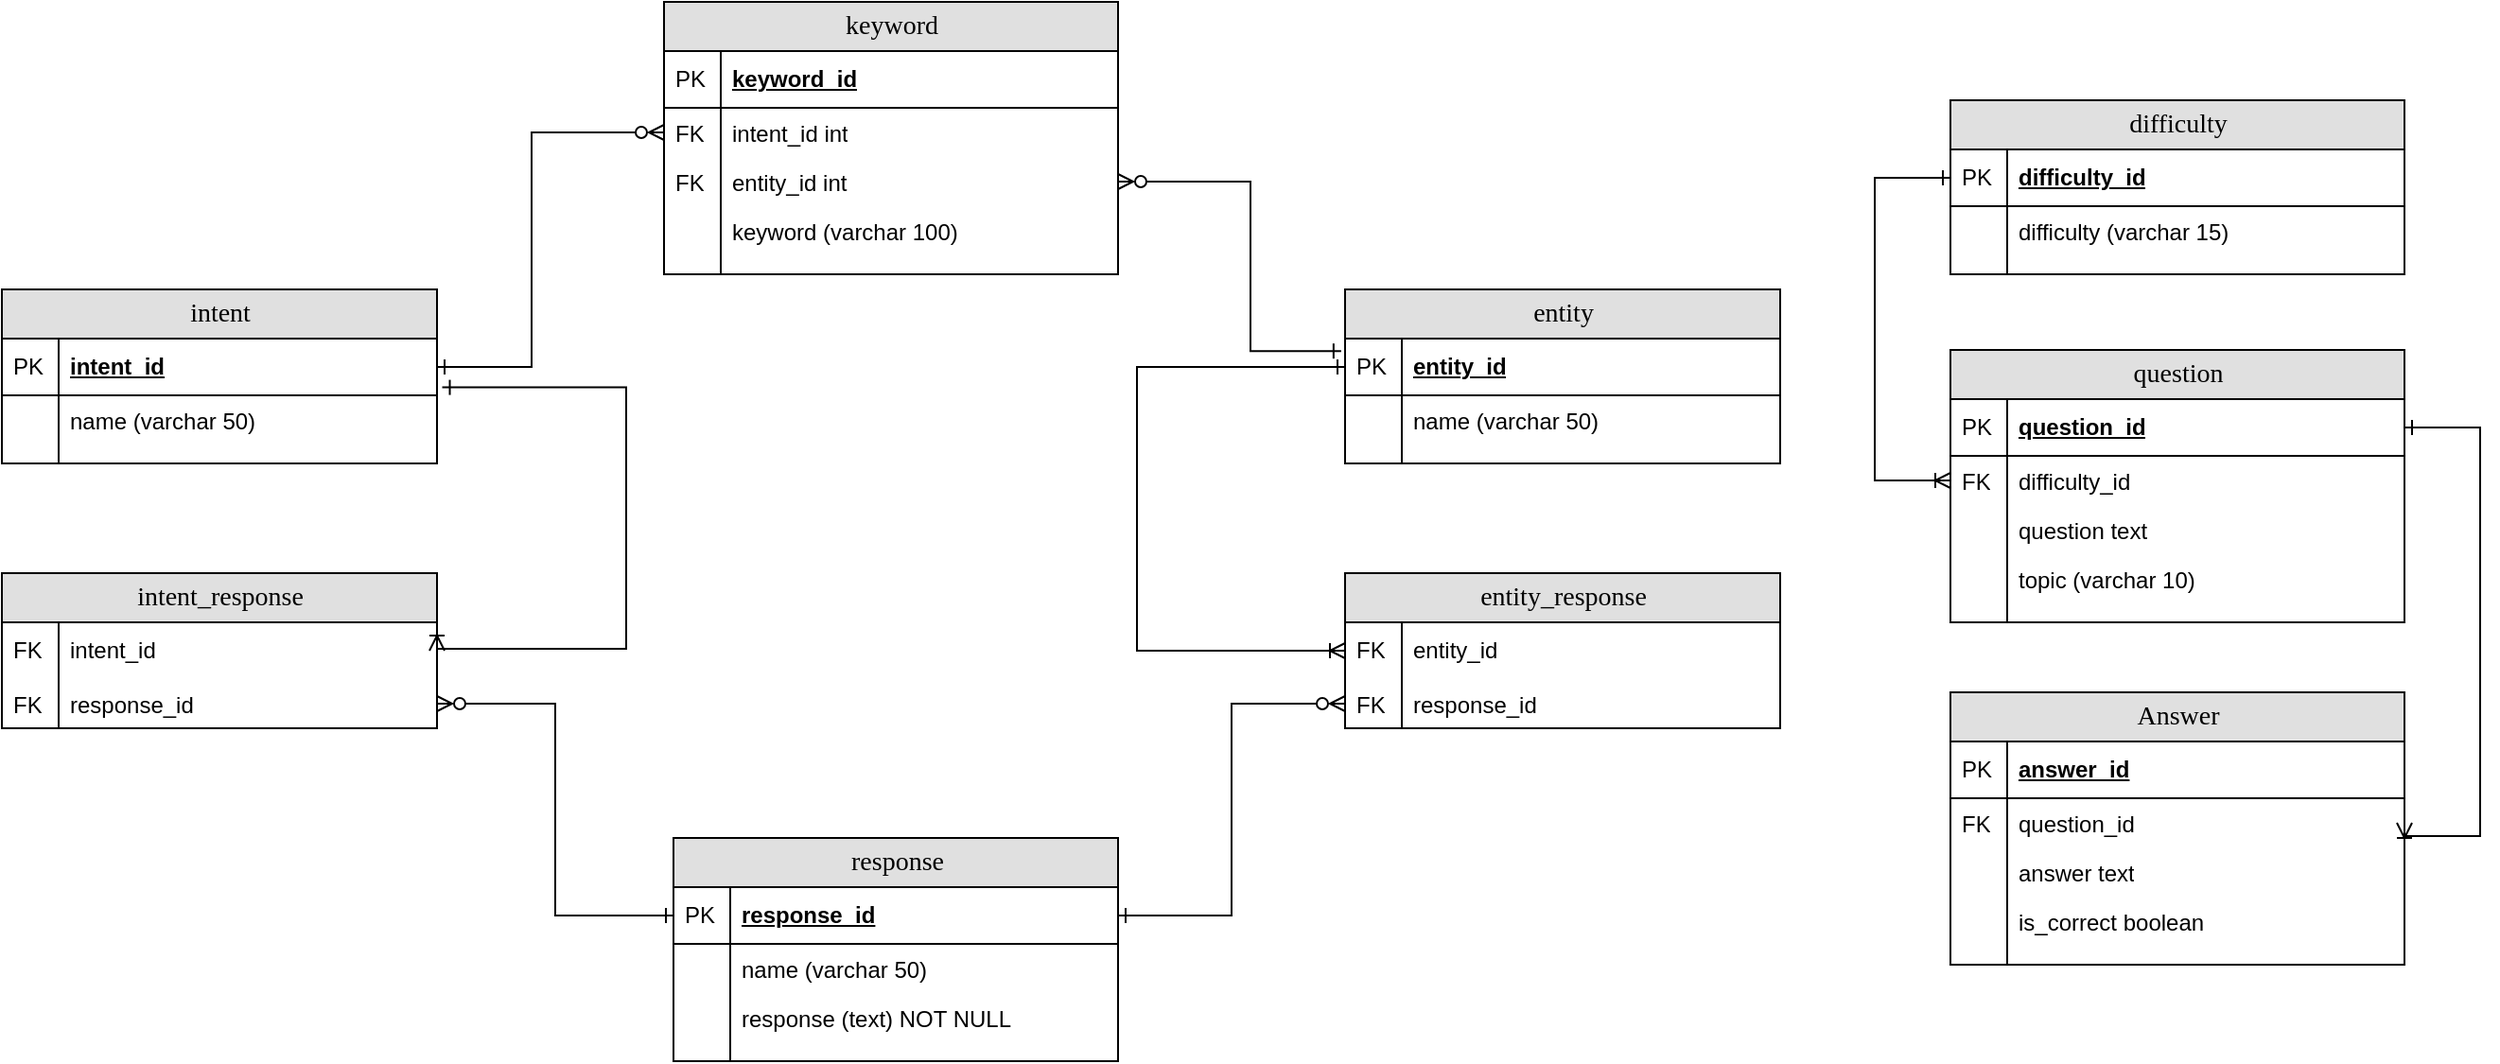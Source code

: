 <mxfile version="24.2.5" type="device">
  <diagram name="Page-1" id="e56a1550-8fbb-45ad-956c-1786394a9013">
    <mxGraphModel dx="1434" dy="786" grid="1" gridSize="10" guides="1" tooltips="1" connect="1" arrows="1" fold="1" page="1" pageScale="1" pageWidth="1100" pageHeight="850" background="none" math="0" shadow="0">
      <root>
        <mxCell id="0" />
        <mxCell id="1" parent="0" />
        <mxCell id="2e49270ec7c68f3f-8" value="response" style="swimlane;html=1;fontStyle=0;childLayout=stackLayout;horizontal=1;startSize=26;fillColor=#e0e0e0;horizontalStack=0;resizeParent=1;resizeLast=0;collapsible=1;marginBottom=0;swimlaneFillColor=#ffffff;align=center;rounded=0;shadow=0;comic=0;labelBackgroundColor=none;strokeWidth=1;fontFamily=Verdana;fontSize=14;swimlaneLine=1;" parent="1" vertex="1">
          <mxGeometry x="405" y="470" width="235" height="118" as="geometry" />
        </mxCell>
        <mxCell id="2e49270ec7c68f3f-9" value="response_id" style="shape=partialRectangle;top=0;left=0;right=0;bottom=1;html=1;align=left;verticalAlign=middle;fillColor=none;spacingLeft=34;spacingRight=4;whiteSpace=wrap;overflow=hidden;rotatable=0;points=[[0,0.5],[1,0.5]];portConstraint=eastwest;dropTarget=0;fontStyle=5;" parent="2e49270ec7c68f3f-8" vertex="1">
          <mxGeometry y="26" width="235" height="30" as="geometry" />
        </mxCell>
        <mxCell id="2e49270ec7c68f3f-10" value="PK" style="shape=partialRectangle;top=0;left=0;bottom=0;html=1;fillColor=none;align=left;verticalAlign=middle;spacingLeft=4;spacingRight=4;whiteSpace=wrap;overflow=hidden;rotatable=0;points=[];portConstraint=eastwest;part=1;" parent="2e49270ec7c68f3f-9" vertex="1" connectable="0">
          <mxGeometry width="30" height="30" as="geometry" />
        </mxCell>
        <mxCell id="2e49270ec7c68f3f-11" value="name (varchar 50)" style="shape=partialRectangle;top=0;left=0;right=0;bottom=0;html=1;align=left;verticalAlign=top;fillColor=none;spacingLeft=34;spacingRight=4;whiteSpace=wrap;overflow=hidden;rotatable=0;points=[[0,0.5],[1,0.5]];portConstraint=eastwest;dropTarget=0;" parent="2e49270ec7c68f3f-8" vertex="1">
          <mxGeometry y="56" width="235" height="26" as="geometry" />
        </mxCell>
        <mxCell id="2e49270ec7c68f3f-12" value="" style="shape=partialRectangle;top=0;left=0;bottom=0;html=1;fillColor=none;align=left;verticalAlign=top;spacingLeft=4;spacingRight=4;whiteSpace=wrap;overflow=hidden;rotatable=0;points=[];portConstraint=eastwest;part=1;" parent="2e49270ec7c68f3f-11" vertex="1" connectable="0">
          <mxGeometry width="30" height="26" as="geometry" />
        </mxCell>
        <mxCell id="2e49270ec7c68f3f-13" value="response (text) NOT NULL" style="shape=partialRectangle;top=0;left=0;right=0;bottom=0;html=1;align=left;verticalAlign=top;fillColor=none;spacingLeft=34;spacingRight=4;whiteSpace=wrap;overflow=hidden;rotatable=0;points=[[0,0.5],[1,0.5]];portConstraint=eastwest;dropTarget=0;" parent="2e49270ec7c68f3f-8" vertex="1">
          <mxGeometry y="82" width="235" height="26" as="geometry" />
        </mxCell>
        <mxCell id="2e49270ec7c68f3f-14" value="" style="shape=partialRectangle;top=0;left=0;bottom=0;html=1;fillColor=none;align=left;verticalAlign=top;spacingLeft=4;spacingRight=4;whiteSpace=wrap;overflow=hidden;rotatable=0;points=[];portConstraint=eastwest;part=1;" parent="2e49270ec7c68f3f-13" vertex="1" connectable="0">
          <mxGeometry width="30" height="26" as="geometry" />
        </mxCell>
        <mxCell id="2e49270ec7c68f3f-17" value="" style="shape=partialRectangle;top=0;left=0;right=0;bottom=0;html=1;align=left;verticalAlign=top;fillColor=none;spacingLeft=34;spacingRight=4;whiteSpace=wrap;overflow=hidden;rotatable=0;points=[[0,0.5],[1,0.5]];portConstraint=eastwest;dropTarget=0;" parent="2e49270ec7c68f3f-8" vertex="1">
          <mxGeometry y="108" width="235" height="10" as="geometry" />
        </mxCell>
        <mxCell id="2e49270ec7c68f3f-18" value="" style="shape=partialRectangle;top=0;left=0;bottom=0;html=1;fillColor=none;align=left;verticalAlign=top;spacingLeft=4;spacingRight=4;whiteSpace=wrap;overflow=hidden;rotatable=0;points=[];portConstraint=eastwest;part=1;" parent="2e49270ec7c68f3f-17" vertex="1" connectable="0">
          <mxGeometry width="30" height="10" as="geometry" />
        </mxCell>
        <mxCell id="vmU3RBU-jyYA_iw3uHa3-1" value="entity" style="swimlane;html=1;fontStyle=0;childLayout=stackLayout;horizontal=1;startSize=26;fillColor=#e0e0e0;horizontalStack=0;resizeParent=1;resizeLast=0;collapsible=1;marginBottom=0;swimlaneFillColor=#ffffff;align=center;rounded=0;shadow=0;comic=0;labelBackgroundColor=none;strokeWidth=1;fontFamily=Verdana;fontSize=14;swimlaneLine=1;" parent="1" vertex="1">
          <mxGeometry x="760" y="180" width="230" height="92" as="geometry" />
        </mxCell>
        <mxCell id="vmU3RBU-jyYA_iw3uHa3-2" value="entity_id" style="shape=partialRectangle;top=0;left=0;right=0;bottom=1;html=1;align=left;verticalAlign=middle;fillColor=none;spacingLeft=34;spacingRight=4;whiteSpace=wrap;overflow=hidden;rotatable=0;points=[[0,0.5],[1,0.5]];portConstraint=eastwest;dropTarget=0;fontStyle=5;" parent="vmU3RBU-jyYA_iw3uHa3-1" vertex="1">
          <mxGeometry y="26" width="230" height="30" as="geometry" />
        </mxCell>
        <mxCell id="vmU3RBU-jyYA_iw3uHa3-3" value="PK" style="shape=partialRectangle;top=0;left=0;bottom=0;html=1;fillColor=none;align=left;verticalAlign=middle;spacingLeft=4;spacingRight=4;whiteSpace=wrap;overflow=hidden;rotatable=0;points=[];portConstraint=eastwest;part=1;" parent="vmU3RBU-jyYA_iw3uHa3-2" vertex="1" connectable="0">
          <mxGeometry width="30" height="30" as="geometry" />
        </mxCell>
        <mxCell id="vmU3RBU-jyYA_iw3uHa3-4" value="name (varchar 50)" style="shape=partialRectangle;top=0;left=0;right=0;bottom=0;html=1;align=left;verticalAlign=top;fillColor=none;spacingLeft=34;spacingRight=4;whiteSpace=wrap;overflow=hidden;rotatable=0;points=[[0,0.5],[1,0.5]];portConstraint=eastwest;dropTarget=0;" parent="vmU3RBU-jyYA_iw3uHa3-1" vertex="1">
          <mxGeometry y="56" width="230" height="26" as="geometry" />
        </mxCell>
        <mxCell id="vmU3RBU-jyYA_iw3uHa3-5" value="" style="shape=partialRectangle;top=0;left=0;bottom=0;html=1;fillColor=none;align=left;verticalAlign=top;spacingLeft=4;spacingRight=4;whiteSpace=wrap;overflow=hidden;rotatable=0;points=[];portConstraint=eastwest;part=1;" parent="vmU3RBU-jyYA_iw3uHa3-4" vertex="1" connectable="0">
          <mxGeometry width="30" height="26" as="geometry" />
        </mxCell>
        <mxCell id="vmU3RBU-jyYA_iw3uHa3-8" value="" style="shape=partialRectangle;top=0;left=0;right=0;bottom=0;html=1;align=left;verticalAlign=top;fillColor=none;spacingLeft=34;spacingRight=4;whiteSpace=wrap;overflow=hidden;rotatable=0;points=[[0,0.5],[1,0.5]];portConstraint=eastwest;dropTarget=0;" parent="vmU3RBU-jyYA_iw3uHa3-1" vertex="1">
          <mxGeometry y="82" width="230" height="10" as="geometry" />
        </mxCell>
        <mxCell id="vmU3RBU-jyYA_iw3uHa3-9" value="" style="shape=partialRectangle;top=0;left=0;bottom=0;html=1;fillColor=none;align=left;verticalAlign=top;spacingLeft=4;spacingRight=4;whiteSpace=wrap;overflow=hidden;rotatable=0;points=[];portConstraint=eastwest;part=1;" parent="vmU3RBU-jyYA_iw3uHa3-8" vertex="1" connectable="0">
          <mxGeometry width="30" height="10" as="geometry" />
        </mxCell>
        <mxCell id="vmU3RBU-jyYA_iw3uHa3-10" value="intent" style="swimlane;html=1;fontStyle=0;childLayout=stackLayout;horizontal=1;startSize=26;fillColor=#e0e0e0;horizontalStack=0;resizeParent=1;resizeLast=0;collapsible=1;marginBottom=0;swimlaneFillColor=#ffffff;align=center;rounded=0;shadow=0;comic=0;labelBackgroundColor=none;strokeWidth=1;fontFamily=Verdana;fontSize=14;swimlaneLine=1;" parent="1" vertex="1">
          <mxGeometry x="50" y="180" width="230" height="92" as="geometry" />
        </mxCell>
        <mxCell id="vmU3RBU-jyYA_iw3uHa3-11" value="intent_id" style="shape=partialRectangle;top=0;left=0;right=0;bottom=1;html=1;align=left;verticalAlign=middle;fillColor=none;spacingLeft=34;spacingRight=4;whiteSpace=wrap;overflow=hidden;rotatable=0;points=[[0,0.5],[1,0.5]];portConstraint=eastwest;dropTarget=0;fontStyle=5;" parent="vmU3RBU-jyYA_iw3uHa3-10" vertex="1">
          <mxGeometry y="26" width="230" height="30" as="geometry" />
        </mxCell>
        <mxCell id="vmU3RBU-jyYA_iw3uHa3-12" value="PK" style="shape=partialRectangle;top=0;left=0;bottom=0;html=1;fillColor=none;align=left;verticalAlign=middle;spacingLeft=4;spacingRight=4;whiteSpace=wrap;overflow=hidden;rotatable=0;points=[];portConstraint=eastwest;part=1;" parent="vmU3RBU-jyYA_iw3uHa3-11" vertex="1" connectable="0">
          <mxGeometry width="30" height="30" as="geometry" />
        </mxCell>
        <mxCell id="vmU3RBU-jyYA_iw3uHa3-13" value="name (varchar 50)" style="shape=partialRectangle;top=0;left=0;right=0;bottom=0;html=1;align=left;verticalAlign=top;fillColor=none;spacingLeft=34;spacingRight=4;whiteSpace=wrap;overflow=hidden;rotatable=0;points=[[0,0.5],[1,0.5]];portConstraint=eastwest;dropTarget=0;" parent="vmU3RBU-jyYA_iw3uHa3-10" vertex="1">
          <mxGeometry y="56" width="230" height="26" as="geometry" />
        </mxCell>
        <mxCell id="vmU3RBU-jyYA_iw3uHa3-14" value="" style="shape=partialRectangle;top=0;left=0;bottom=0;html=1;fillColor=none;align=left;verticalAlign=top;spacingLeft=4;spacingRight=4;whiteSpace=wrap;overflow=hidden;rotatable=0;points=[];portConstraint=eastwest;part=1;" parent="vmU3RBU-jyYA_iw3uHa3-13" vertex="1" connectable="0">
          <mxGeometry width="30" height="26" as="geometry" />
        </mxCell>
        <mxCell id="vmU3RBU-jyYA_iw3uHa3-17" value="" style="shape=partialRectangle;top=0;left=0;right=0;bottom=0;html=1;align=left;verticalAlign=top;fillColor=none;spacingLeft=34;spacingRight=4;whiteSpace=wrap;overflow=hidden;rotatable=0;points=[[0,0.5],[1,0.5]];portConstraint=eastwest;dropTarget=0;" parent="vmU3RBU-jyYA_iw3uHa3-10" vertex="1">
          <mxGeometry y="82" width="230" height="10" as="geometry" />
        </mxCell>
        <mxCell id="vmU3RBU-jyYA_iw3uHa3-18" value="" style="shape=partialRectangle;top=0;left=0;bottom=0;html=1;fillColor=none;align=left;verticalAlign=top;spacingLeft=4;spacingRight=4;whiteSpace=wrap;overflow=hidden;rotatable=0;points=[];portConstraint=eastwest;part=1;" parent="vmU3RBU-jyYA_iw3uHa3-17" vertex="1" connectable="0">
          <mxGeometry width="30" height="10" as="geometry" />
        </mxCell>
        <mxCell id="vmU3RBU-jyYA_iw3uHa3-19" value="keyword" style="swimlane;html=1;fontStyle=0;childLayout=stackLayout;horizontal=1;startSize=26;fillColor=#e0e0e0;horizontalStack=0;resizeParent=1;resizeLast=0;collapsible=1;marginBottom=0;swimlaneFillColor=#ffffff;align=center;rounded=0;shadow=0;comic=0;labelBackgroundColor=none;strokeWidth=1;fontFamily=Verdana;fontSize=14;swimlaneLine=1;" parent="1" vertex="1">
          <mxGeometry x="400" y="28" width="240" height="144" as="geometry" />
        </mxCell>
        <mxCell id="vmU3RBU-jyYA_iw3uHa3-20" value="keyword_id" style="shape=partialRectangle;top=0;left=0;right=0;bottom=1;html=1;align=left;verticalAlign=middle;fillColor=none;spacingLeft=34;spacingRight=4;whiteSpace=wrap;overflow=hidden;rotatable=0;points=[[0,0.5],[1,0.5]];portConstraint=eastwest;dropTarget=0;fontStyle=5;" parent="vmU3RBU-jyYA_iw3uHa3-19" vertex="1">
          <mxGeometry y="26" width="240" height="30" as="geometry" />
        </mxCell>
        <mxCell id="vmU3RBU-jyYA_iw3uHa3-21" value="PK" style="shape=partialRectangle;top=0;left=0;bottom=0;html=1;fillColor=none;align=left;verticalAlign=middle;spacingLeft=4;spacingRight=4;whiteSpace=wrap;overflow=hidden;rotatable=0;points=[];portConstraint=eastwest;part=1;" parent="vmU3RBU-jyYA_iw3uHa3-20" vertex="1" connectable="0">
          <mxGeometry width="30" height="30" as="geometry" />
        </mxCell>
        <mxCell id="vmU3RBU-jyYA_iw3uHa3-28" value="intent_id int" style="shape=partialRectangle;top=0;left=0;right=0;bottom=0;html=1;align=left;verticalAlign=top;fillColor=none;spacingLeft=34;spacingRight=4;whiteSpace=wrap;overflow=hidden;rotatable=0;points=[[0,0.5],[1,0.5]];portConstraint=eastwest;dropTarget=0;" parent="vmU3RBU-jyYA_iw3uHa3-19" vertex="1">
          <mxGeometry y="56" width="240" height="26" as="geometry" />
        </mxCell>
        <mxCell id="vmU3RBU-jyYA_iw3uHa3-29" value="FK" style="shape=partialRectangle;top=0;left=0;bottom=0;html=1;fillColor=none;align=left;verticalAlign=top;spacingLeft=4;spacingRight=4;whiteSpace=wrap;overflow=hidden;rotatable=0;points=[];portConstraint=eastwest;part=1;" parent="vmU3RBU-jyYA_iw3uHa3-28" vertex="1" connectable="0">
          <mxGeometry width="30" height="26" as="geometry" />
        </mxCell>
        <mxCell id="vmU3RBU-jyYA_iw3uHa3-24" value="entity_id int" style="shape=partialRectangle;top=0;left=0;right=0;bottom=0;html=1;align=left;verticalAlign=top;fillColor=none;spacingLeft=34;spacingRight=4;whiteSpace=wrap;overflow=hidden;rotatable=0;points=[[0,0.5],[1,0.5]];portConstraint=eastwest;dropTarget=0;" parent="vmU3RBU-jyYA_iw3uHa3-19" vertex="1">
          <mxGeometry y="82" width="240" height="26" as="geometry" />
        </mxCell>
        <mxCell id="vmU3RBU-jyYA_iw3uHa3-25" value="FK" style="shape=partialRectangle;top=0;left=0;bottom=0;html=1;fillColor=none;align=left;verticalAlign=top;spacingLeft=4;spacingRight=4;whiteSpace=wrap;overflow=hidden;rotatable=0;points=[];portConstraint=eastwest;part=1;" parent="vmU3RBU-jyYA_iw3uHa3-24" vertex="1" connectable="0">
          <mxGeometry width="30" height="26" as="geometry" />
        </mxCell>
        <mxCell id="vmU3RBU-jyYA_iw3uHa3-22" value="keyword (varchar 100)" style="shape=partialRectangle;top=0;left=0;right=0;bottom=0;html=1;align=left;verticalAlign=top;fillColor=none;spacingLeft=34;spacingRight=4;whiteSpace=wrap;overflow=hidden;rotatable=0;points=[[0,0.5],[1,0.5]];portConstraint=eastwest;dropTarget=0;" parent="vmU3RBU-jyYA_iw3uHa3-19" vertex="1">
          <mxGeometry y="108" width="240" height="26" as="geometry" />
        </mxCell>
        <mxCell id="vmU3RBU-jyYA_iw3uHa3-23" value="" style="shape=partialRectangle;top=0;left=0;bottom=0;html=1;fillColor=none;align=left;verticalAlign=top;spacingLeft=4;spacingRight=4;whiteSpace=wrap;overflow=hidden;rotatable=0;points=[];portConstraint=eastwest;part=1;" parent="vmU3RBU-jyYA_iw3uHa3-22" vertex="1" connectable="0">
          <mxGeometry width="30" height="26" as="geometry" />
        </mxCell>
        <mxCell id="vmU3RBU-jyYA_iw3uHa3-26" value="" style="shape=partialRectangle;top=0;left=0;right=0;bottom=0;html=1;align=left;verticalAlign=top;fillColor=none;spacingLeft=34;spacingRight=4;whiteSpace=wrap;overflow=hidden;rotatable=0;points=[[0,0.5],[1,0.5]];portConstraint=eastwest;dropTarget=0;" parent="vmU3RBU-jyYA_iw3uHa3-19" vertex="1">
          <mxGeometry y="134" width="240" height="10" as="geometry" />
        </mxCell>
        <mxCell id="vmU3RBU-jyYA_iw3uHa3-27" value="" style="shape=partialRectangle;top=0;left=0;bottom=0;html=1;fillColor=none;align=left;verticalAlign=top;spacingLeft=4;spacingRight=4;whiteSpace=wrap;overflow=hidden;rotatable=0;points=[];portConstraint=eastwest;part=1;" parent="vmU3RBU-jyYA_iw3uHa3-26" vertex="1" connectable="0">
          <mxGeometry width="30" height="10" as="geometry" />
        </mxCell>
        <mxCell id="vmU3RBU-jyYA_iw3uHa3-30" value="intent_response" style="swimlane;html=1;fontStyle=0;childLayout=stackLayout;horizontal=1;startSize=26;fillColor=#e0e0e0;horizontalStack=0;resizeParent=1;resizeLast=0;collapsible=1;marginBottom=0;swimlaneFillColor=#ffffff;align=center;rounded=0;shadow=0;comic=0;labelBackgroundColor=none;strokeWidth=1;fontFamily=Verdana;fontSize=14;swimlaneLine=1;" parent="1" vertex="1">
          <mxGeometry x="50" y="330" width="230" height="82" as="geometry" />
        </mxCell>
        <mxCell id="vmU3RBU-jyYA_iw3uHa3-31" value="intent_id" style="shape=partialRectangle;top=0;left=0;right=0;bottom=1;html=1;align=left;verticalAlign=middle;fillColor=none;spacingLeft=34;spacingRight=4;whiteSpace=wrap;overflow=hidden;rotatable=0;points=[[0,0.5],[1,0.5]];portConstraint=eastwest;dropTarget=0;fontStyle=0;strokeColor=none;" parent="vmU3RBU-jyYA_iw3uHa3-30" vertex="1">
          <mxGeometry y="26" width="230" height="30" as="geometry" />
        </mxCell>
        <mxCell id="vmU3RBU-jyYA_iw3uHa3-32" value="FK" style="shape=partialRectangle;top=0;left=0;bottom=0;html=1;fillColor=none;align=left;verticalAlign=middle;spacingLeft=4;spacingRight=4;whiteSpace=wrap;overflow=hidden;rotatable=0;points=[];portConstraint=eastwest;part=1;" parent="vmU3RBU-jyYA_iw3uHa3-31" vertex="1" connectable="0">
          <mxGeometry width="30" height="30" as="geometry" />
        </mxCell>
        <mxCell id="vmU3RBU-jyYA_iw3uHa3-33" value="response_id" style="shape=partialRectangle;top=0;left=0;right=0;bottom=0;html=1;align=left;verticalAlign=top;fillColor=none;spacingLeft=34;spacingRight=4;whiteSpace=wrap;overflow=hidden;rotatable=0;points=[[0,0.5],[1,0.5]];portConstraint=eastwest;dropTarget=0;" parent="vmU3RBU-jyYA_iw3uHa3-30" vertex="1">
          <mxGeometry y="56" width="230" height="26" as="geometry" />
        </mxCell>
        <mxCell id="vmU3RBU-jyYA_iw3uHa3-34" value="FK" style="shape=partialRectangle;top=0;left=0;bottom=0;html=1;fillColor=none;align=left;verticalAlign=top;spacingLeft=4;spacingRight=4;whiteSpace=wrap;overflow=hidden;rotatable=0;points=[];portConstraint=eastwest;part=1;" parent="vmU3RBU-jyYA_iw3uHa3-33" vertex="1" connectable="0">
          <mxGeometry width="30" height="26" as="geometry" />
        </mxCell>
        <mxCell id="vmU3RBU-jyYA_iw3uHa3-37" value="entity_response" style="swimlane;html=1;fontStyle=0;childLayout=stackLayout;horizontal=1;startSize=26;fillColor=#e0e0e0;horizontalStack=0;resizeParent=1;resizeLast=0;collapsible=1;marginBottom=0;swimlaneFillColor=#ffffff;align=center;rounded=0;shadow=0;comic=0;labelBackgroundColor=none;strokeWidth=1;fontFamily=Verdana;fontSize=14;swimlaneLine=1;" parent="1" vertex="1">
          <mxGeometry x="760" y="330" width="230" height="82" as="geometry" />
        </mxCell>
        <mxCell id="vmU3RBU-jyYA_iw3uHa3-38" value="entity_id" style="shape=partialRectangle;top=0;left=0;right=0;bottom=1;html=1;align=left;verticalAlign=middle;fillColor=none;spacingLeft=34;spacingRight=4;whiteSpace=wrap;overflow=hidden;rotatable=0;points=[[0,0.5],[1,0.5]];portConstraint=eastwest;dropTarget=0;fontStyle=0;strokeColor=none;" parent="vmU3RBU-jyYA_iw3uHa3-37" vertex="1">
          <mxGeometry y="26" width="230" height="30" as="geometry" />
        </mxCell>
        <mxCell id="vmU3RBU-jyYA_iw3uHa3-39" value="FK" style="shape=partialRectangle;top=0;left=0;bottom=0;html=1;fillColor=none;align=left;verticalAlign=middle;spacingLeft=4;spacingRight=4;whiteSpace=wrap;overflow=hidden;rotatable=0;points=[];portConstraint=eastwest;part=1;" parent="vmU3RBU-jyYA_iw3uHa3-38" vertex="1" connectable="0">
          <mxGeometry width="30" height="30" as="geometry" />
        </mxCell>
        <mxCell id="vmU3RBU-jyYA_iw3uHa3-40" value="response_id" style="shape=partialRectangle;top=0;left=0;right=0;bottom=0;html=1;align=left;verticalAlign=top;fillColor=none;spacingLeft=34;spacingRight=4;whiteSpace=wrap;overflow=hidden;rotatable=0;points=[[0,0.5],[1,0.5]];portConstraint=eastwest;dropTarget=0;" parent="vmU3RBU-jyYA_iw3uHa3-37" vertex="1">
          <mxGeometry y="56" width="230" height="26" as="geometry" />
        </mxCell>
        <mxCell id="vmU3RBU-jyYA_iw3uHa3-41" value="FK" style="shape=partialRectangle;top=0;left=0;bottom=0;html=1;fillColor=none;align=left;verticalAlign=top;spacingLeft=4;spacingRight=4;whiteSpace=wrap;overflow=hidden;rotatable=0;points=[];portConstraint=eastwest;part=1;" parent="vmU3RBU-jyYA_iw3uHa3-40" vertex="1" connectable="0">
          <mxGeometry width="30" height="26" as="geometry" />
        </mxCell>
        <mxCell id="vmU3RBU-jyYA_iw3uHa3-42" style="edgeStyle=orthogonalEdgeStyle;rounded=0;orthogonalLoop=1;jettySize=auto;html=1;entryX=0;entryY=0.5;entryDx=0;entryDy=0;endArrow=ERzeroToMany;endFill=0;startArrow=ERone;startFill=0;" parent="1" source="2e49270ec7c68f3f-9" target="vmU3RBU-jyYA_iw3uHa3-40" edge="1">
          <mxGeometry relative="1" as="geometry" />
        </mxCell>
        <mxCell id="vmU3RBU-jyYA_iw3uHa3-43" style="edgeStyle=orthogonalEdgeStyle;rounded=0;orthogonalLoop=1;jettySize=auto;html=1;endArrow=ERzeroToMany;endFill=0;startArrow=ERone;startFill=0;exitX=0;exitY=0.5;exitDx=0;exitDy=0;entryX=1;entryY=0.5;entryDx=0;entryDy=0;" parent="1" source="2e49270ec7c68f3f-9" target="vmU3RBU-jyYA_iw3uHa3-33" edge="1">
          <mxGeometry relative="1" as="geometry">
            <mxPoint x="340" y="500" as="sourcePoint" />
            <mxPoint x="470" y="528" as="targetPoint" />
          </mxGeometry>
        </mxCell>
        <mxCell id="vmU3RBU-jyYA_iw3uHa3-44" style="edgeStyle=orthogonalEdgeStyle;rounded=0;orthogonalLoop=1;jettySize=auto;html=1;endArrow=ERzeroToMany;endFill=0;startArrow=ERone;startFill=0;exitX=1;exitY=0.5;exitDx=0;exitDy=0;entryX=0;entryY=0.5;entryDx=0;entryDy=0;" parent="1" source="vmU3RBU-jyYA_iw3uHa3-11" target="vmU3RBU-jyYA_iw3uHa3-28" edge="1">
          <mxGeometry relative="1" as="geometry">
            <mxPoint x="390" y="260" as="sourcePoint" />
            <mxPoint x="300" y="288" as="targetPoint" />
            <Array as="points">
              <mxPoint x="330" y="221" />
              <mxPoint x="330" y="97" />
            </Array>
          </mxGeometry>
        </mxCell>
        <mxCell id="vmU3RBU-jyYA_iw3uHa3-45" style="edgeStyle=orthogonalEdgeStyle;rounded=0;orthogonalLoop=1;jettySize=auto;html=1;endArrow=ERzeroToMany;endFill=0;startArrow=ERone;startFill=0;exitX=-0.009;exitY=0.22;exitDx=0;exitDy=0;entryX=1;entryY=0.5;entryDx=0;entryDy=0;exitPerimeter=0;" parent="1" source="vmU3RBU-jyYA_iw3uHa3-2" target="vmU3RBU-jyYA_iw3uHa3-24" edge="1">
          <mxGeometry relative="1" as="geometry">
            <mxPoint x="690" y="196" as="sourcePoint" />
            <mxPoint x="780" y="224" as="targetPoint" />
            <Array as="points">
              <mxPoint x="710" y="213" />
              <mxPoint x="710" y="123" />
            </Array>
          </mxGeometry>
        </mxCell>
        <mxCell id="vmU3RBU-jyYA_iw3uHa3-46" style="edgeStyle=orthogonalEdgeStyle;rounded=0;orthogonalLoop=1;jettySize=auto;html=1;exitX=0;exitY=0.5;exitDx=0;exitDy=0;entryX=0;entryY=0.5;entryDx=0;entryDy=0;endArrow=ERoneToMany;endFill=0;startArrow=ERone;startFill=0;" parent="1" source="vmU3RBU-jyYA_iw3uHa3-2" target="vmU3RBU-jyYA_iw3uHa3-38" edge="1">
          <mxGeometry relative="1" as="geometry">
            <Array as="points">
              <mxPoint x="650" y="221" />
              <mxPoint x="650" y="371" />
            </Array>
          </mxGeometry>
        </mxCell>
        <mxCell id="vmU3RBU-jyYA_iw3uHa3-47" style="edgeStyle=orthogonalEdgeStyle;rounded=0;orthogonalLoop=1;jettySize=auto;html=1;exitX=1.012;exitY=0.86;exitDx=0;exitDy=0;entryX=1;entryY=0.5;entryDx=0;entryDy=0;endArrow=ERoneToMany;endFill=0;startArrow=ERone;startFill=0;exitPerimeter=0;" parent="1" source="vmU3RBU-jyYA_iw3uHa3-11" target="vmU3RBU-jyYA_iw3uHa3-31" edge="1">
          <mxGeometry relative="1" as="geometry">
            <mxPoint x="20" y="110" as="sourcePoint" />
            <mxPoint x="20" y="470" as="targetPoint" />
            <Array as="points">
              <mxPoint x="380" y="232" />
              <mxPoint x="380" y="370" />
            </Array>
          </mxGeometry>
        </mxCell>
        <mxCell id="AnKTZQ-eyn2ZZZSaCszP-1" value="question" style="swimlane;html=1;fontStyle=0;childLayout=stackLayout;horizontal=1;startSize=26;fillColor=#e0e0e0;horizontalStack=0;resizeParent=1;resizeLast=0;collapsible=1;marginBottom=0;swimlaneFillColor=#ffffff;align=center;rounded=0;shadow=0;comic=0;labelBackgroundColor=none;strokeWidth=1;fontFamily=Verdana;fontSize=14;swimlaneLine=1;" vertex="1" parent="1">
          <mxGeometry x="1080" y="212" width="240" height="144" as="geometry" />
        </mxCell>
        <mxCell id="AnKTZQ-eyn2ZZZSaCszP-2" value="question_id" style="shape=partialRectangle;top=0;left=0;right=0;bottom=1;html=1;align=left;verticalAlign=middle;fillColor=none;spacingLeft=34;spacingRight=4;whiteSpace=wrap;overflow=hidden;rotatable=0;points=[[0,0.5],[1,0.5]];portConstraint=eastwest;dropTarget=0;fontStyle=5;" vertex="1" parent="AnKTZQ-eyn2ZZZSaCszP-1">
          <mxGeometry y="26" width="240" height="30" as="geometry" />
        </mxCell>
        <mxCell id="AnKTZQ-eyn2ZZZSaCszP-3" value="PK" style="shape=partialRectangle;top=0;left=0;bottom=0;html=1;fillColor=none;align=left;verticalAlign=middle;spacingLeft=4;spacingRight=4;whiteSpace=wrap;overflow=hidden;rotatable=0;points=[];portConstraint=eastwest;part=1;" vertex="1" connectable="0" parent="AnKTZQ-eyn2ZZZSaCszP-2">
          <mxGeometry width="30" height="30" as="geometry" />
        </mxCell>
        <mxCell id="AnKTZQ-eyn2ZZZSaCszP-6" value="difficulty_id" style="shape=partialRectangle;top=0;left=0;right=0;bottom=0;html=1;align=left;verticalAlign=top;fillColor=none;spacingLeft=34;spacingRight=4;whiteSpace=wrap;overflow=hidden;rotatable=0;points=[[0,0.5],[1,0.5]];portConstraint=eastwest;dropTarget=0;" vertex="1" parent="AnKTZQ-eyn2ZZZSaCszP-1">
          <mxGeometry y="56" width="240" height="26" as="geometry" />
        </mxCell>
        <mxCell id="AnKTZQ-eyn2ZZZSaCszP-7" value="FK" style="shape=partialRectangle;top=0;left=0;bottom=0;html=1;fillColor=none;align=left;verticalAlign=top;spacingLeft=4;spacingRight=4;whiteSpace=wrap;overflow=hidden;rotatable=0;points=[];portConstraint=eastwest;part=1;" vertex="1" connectable="0" parent="AnKTZQ-eyn2ZZZSaCszP-6">
          <mxGeometry width="30" height="26" as="geometry" />
        </mxCell>
        <mxCell id="AnKTZQ-eyn2ZZZSaCszP-4" value="question text" style="shape=partialRectangle;top=0;left=0;right=0;bottom=0;html=1;align=left;verticalAlign=top;fillColor=none;spacingLeft=34;spacingRight=4;whiteSpace=wrap;overflow=hidden;rotatable=0;points=[[0,0.5],[1,0.5]];portConstraint=eastwest;dropTarget=0;" vertex="1" parent="AnKTZQ-eyn2ZZZSaCszP-1">
          <mxGeometry y="82" width="240" height="26" as="geometry" />
        </mxCell>
        <mxCell id="AnKTZQ-eyn2ZZZSaCszP-5" value="" style="shape=partialRectangle;top=0;left=0;bottom=0;html=1;fillColor=none;align=left;verticalAlign=top;spacingLeft=4;spacingRight=4;whiteSpace=wrap;overflow=hidden;rotatable=0;points=[];portConstraint=eastwest;part=1;" vertex="1" connectable="0" parent="AnKTZQ-eyn2ZZZSaCszP-4">
          <mxGeometry width="30" height="26" as="geometry" />
        </mxCell>
        <mxCell id="AnKTZQ-eyn2ZZZSaCszP-8" value="topic (varchar 10)" style="shape=partialRectangle;top=0;left=0;right=0;bottom=0;html=1;align=left;verticalAlign=top;fillColor=none;spacingLeft=34;spacingRight=4;whiteSpace=wrap;overflow=hidden;rotatable=0;points=[[0,0.5],[1,0.5]];portConstraint=eastwest;dropTarget=0;" vertex="1" parent="AnKTZQ-eyn2ZZZSaCszP-1">
          <mxGeometry y="108" width="240" height="26" as="geometry" />
        </mxCell>
        <mxCell id="AnKTZQ-eyn2ZZZSaCszP-9" value="" style="shape=partialRectangle;top=0;left=0;bottom=0;html=1;fillColor=none;align=left;verticalAlign=top;spacingLeft=4;spacingRight=4;whiteSpace=wrap;overflow=hidden;rotatable=0;points=[];portConstraint=eastwest;part=1;" vertex="1" connectable="0" parent="AnKTZQ-eyn2ZZZSaCszP-8">
          <mxGeometry width="30" height="26" as="geometry" />
        </mxCell>
        <mxCell id="AnKTZQ-eyn2ZZZSaCszP-10" value="" style="shape=partialRectangle;top=0;left=0;right=0;bottom=0;html=1;align=left;verticalAlign=top;fillColor=none;spacingLeft=34;spacingRight=4;whiteSpace=wrap;overflow=hidden;rotatable=0;points=[[0,0.5],[1,0.5]];portConstraint=eastwest;dropTarget=0;" vertex="1" parent="AnKTZQ-eyn2ZZZSaCszP-1">
          <mxGeometry y="134" width="240" height="10" as="geometry" />
        </mxCell>
        <mxCell id="AnKTZQ-eyn2ZZZSaCszP-11" value="" style="shape=partialRectangle;top=0;left=0;bottom=0;html=1;fillColor=none;align=left;verticalAlign=top;spacingLeft=4;spacingRight=4;whiteSpace=wrap;overflow=hidden;rotatable=0;points=[];portConstraint=eastwest;part=1;" vertex="1" connectable="0" parent="AnKTZQ-eyn2ZZZSaCszP-10">
          <mxGeometry width="30" height="10" as="geometry" />
        </mxCell>
        <mxCell id="AnKTZQ-eyn2ZZZSaCszP-12" value="difficulty" style="swimlane;html=1;fontStyle=0;childLayout=stackLayout;horizontal=1;startSize=26;fillColor=#e0e0e0;horizontalStack=0;resizeParent=1;resizeLast=0;collapsible=1;marginBottom=0;swimlaneFillColor=#ffffff;align=center;rounded=0;shadow=0;comic=0;labelBackgroundColor=none;strokeWidth=1;fontFamily=Verdana;fontSize=14;swimlaneLine=1;" vertex="1" parent="1">
          <mxGeometry x="1080" y="80" width="240" height="92" as="geometry" />
        </mxCell>
        <mxCell id="AnKTZQ-eyn2ZZZSaCszP-13" value="difficulty_id" style="shape=partialRectangle;top=0;left=0;right=0;bottom=1;html=1;align=left;verticalAlign=middle;fillColor=none;spacingLeft=34;spacingRight=4;whiteSpace=wrap;overflow=hidden;rotatable=0;points=[[0,0.5],[1,0.5]];portConstraint=eastwest;dropTarget=0;fontStyle=5;" vertex="1" parent="AnKTZQ-eyn2ZZZSaCszP-12">
          <mxGeometry y="26" width="240" height="30" as="geometry" />
        </mxCell>
        <mxCell id="AnKTZQ-eyn2ZZZSaCszP-14" value="PK" style="shape=partialRectangle;top=0;left=0;bottom=0;html=1;fillColor=none;align=left;verticalAlign=middle;spacingLeft=4;spacingRight=4;whiteSpace=wrap;overflow=hidden;rotatable=0;points=[];portConstraint=eastwest;part=1;" vertex="1" connectable="0" parent="AnKTZQ-eyn2ZZZSaCszP-13">
          <mxGeometry width="30" height="30" as="geometry" />
        </mxCell>
        <mxCell id="AnKTZQ-eyn2ZZZSaCszP-17" value="difficulty (varchar 15)" style="shape=partialRectangle;top=0;left=0;right=0;bottom=0;html=1;align=left;verticalAlign=top;fillColor=none;spacingLeft=34;spacingRight=4;whiteSpace=wrap;overflow=hidden;rotatable=0;points=[[0,0.5],[1,0.5]];portConstraint=eastwest;dropTarget=0;" vertex="1" parent="AnKTZQ-eyn2ZZZSaCszP-12">
          <mxGeometry y="56" width="240" height="26" as="geometry" />
        </mxCell>
        <mxCell id="AnKTZQ-eyn2ZZZSaCszP-18" value="" style="shape=partialRectangle;top=0;left=0;bottom=0;html=1;fillColor=none;align=left;verticalAlign=top;spacingLeft=4;spacingRight=4;whiteSpace=wrap;overflow=hidden;rotatable=0;points=[];portConstraint=eastwest;part=1;" vertex="1" connectable="0" parent="AnKTZQ-eyn2ZZZSaCszP-17">
          <mxGeometry width="30" height="26" as="geometry" />
        </mxCell>
        <mxCell id="AnKTZQ-eyn2ZZZSaCszP-21" value="" style="shape=partialRectangle;top=0;left=0;right=0;bottom=0;html=1;align=left;verticalAlign=top;fillColor=none;spacingLeft=34;spacingRight=4;whiteSpace=wrap;overflow=hidden;rotatable=0;points=[[0,0.5],[1,0.5]];portConstraint=eastwest;dropTarget=0;" vertex="1" parent="AnKTZQ-eyn2ZZZSaCszP-12">
          <mxGeometry y="82" width="240" height="10" as="geometry" />
        </mxCell>
        <mxCell id="AnKTZQ-eyn2ZZZSaCszP-22" value="" style="shape=partialRectangle;top=0;left=0;bottom=0;html=1;fillColor=none;align=left;verticalAlign=top;spacingLeft=4;spacingRight=4;whiteSpace=wrap;overflow=hidden;rotatable=0;points=[];portConstraint=eastwest;part=1;" vertex="1" connectable="0" parent="AnKTZQ-eyn2ZZZSaCszP-21">
          <mxGeometry width="30" height="10" as="geometry" />
        </mxCell>
        <mxCell id="AnKTZQ-eyn2ZZZSaCszP-23" style="edgeStyle=orthogonalEdgeStyle;rounded=0;orthogonalLoop=1;jettySize=auto;html=1;entryX=0;entryY=0.5;entryDx=0;entryDy=0;startArrow=ERone;startFill=0;endArrow=ERoneToMany;endFill=0;" edge="1" parent="1" source="AnKTZQ-eyn2ZZZSaCszP-13" target="AnKTZQ-eyn2ZZZSaCszP-6">
          <mxGeometry relative="1" as="geometry">
            <Array as="points">
              <mxPoint x="1040" y="121" />
              <mxPoint x="1040" y="281" />
            </Array>
          </mxGeometry>
        </mxCell>
        <mxCell id="AnKTZQ-eyn2ZZZSaCszP-24" value="Answer" style="swimlane;html=1;fontStyle=0;childLayout=stackLayout;horizontal=1;startSize=26;fillColor=#e0e0e0;horizontalStack=0;resizeParent=1;resizeLast=0;collapsible=1;marginBottom=0;swimlaneFillColor=#ffffff;align=center;rounded=0;shadow=0;comic=0;labelBackgroundColor=none;strokeWidth=1;fontFamily=Verdana;fontSize=14;swimlaneLine=1;" vertex="1" parent="1">
          <mxGeometry x="1080" y="393" width="240" height="144" as="geometry" />
        </mxCell>
        <mxCell id="AnKTZQ-eyn2ZZZSaCszP-25" value="answer_id" style="shape=partialRectangle;top=0;left=0;right=0;bottom=1;html=1;align=left;verticalAlign=middle;fillColor=none;spacingLeft=34;spacingRight=4;whiteSpace=wrap;overflow=hidden;rotatable=0;points=[[0,0.5],[1,0.5]];portConstraint=eastwest;dropTarget=0;fontStyle=5;" vertex="1" parent="AnKTZQ-eyn2ZZZSaCszP-24">
          <mxGeometry y="26" width="240" height="30" as="geometry" />
        </mxCell>
        <mxCell id="AnKTZQ-eyn2ZZZSaCszP-26" value="PK" style="shape=partialRectangle;top=0;left=0;bottom=0;html=1;fillColor=none;align=left;verticalAlign=middle;spacingLeft=4;spacingRight=4;whiteSpace=wrap;overflow=hidden;rotatable=0;points=[];portConstraint=eastwest;part=1;" vertex="1" connectable="0" parent="AnKTZQ-eyn2ZZZSaCszP-25">
          <mxGeometry width="30" height="30" as="geometry" />
        </mxCell>
        <mxCell id="AnKTZQ-eyn2ZZZSaCszP-27" value="question_id" style="shape=partialRectangle;top=0;left=0;right=0;bottom=0;html=1;align=left;verticalAlign=top;fillColor=none;spacingLeft=34;spacingRight=4;whiteSpace=wrap;overflow=hidden;rotatable=0;points=[[0,0.5],[1,0.5]];portConstraint=eastwest;dropTarget=0;" vertex="1" parent="AnKTZQ-eyn2ZZZSaCszP-24">
          <mxGeometry y="56" width="240" height="26" as="geometry" />
        </mxCell>
        <mxCell id="AnKTZQ-eyn2ZZZSaCszP-28" value="FK" style="shape=partialRectangle;top=0;left=0;bottom=0;html=1;fillColor=none;align=left;verticalAlign=top;spacingLeft=4;spacingRight=4;whiteSpace=wrap;overflow=hidden;rotatable=0;points=[];portConstraint=eastwest;part=1;" vertex="1" connectable="0" parent="AnKTZQ-eyn2ZZZSaCszP-27">
          <mxGeometry width="30" height="26" as="geometry" />
        </mxCell>
        <mxCell id="AnKTZQ-eyn2ZZZSaCszP-29" value="answer text" style="shape=partialRectangle;top=0;left=0;right=0;bottom=0;html=1;align=left;verticalAlign=top;fillColor=none;spacingLeft=34;spacingRight=4;whiteSpace=wrap;overflow=hidden;rotatable=0;points=[[0,0.5],[1,0.5]];portConstraint=eastwest;dropTarget=0;" vertex="1" parent="AnKTZQ-eyn2ZZZSaCszP-24">
          <mxGeometry y="82" width="240" height="26" as="geometry" />
        </mxCell>
        <mxCell id="AnKTZQ-eyn2ZZZSaCszP-30" value="" style="shape=partialRectangle;top=0;left=0;bottom=0;html=1;fillColor=none;align=left;verticalAlign=top;spacingLeft=4;spacingRight=4;whiteSpace=wrap;overflow=hidden;rotatable=0;points=[];portConstraint=eastwest;part=1;" vertex="1" connectable="0" parent="AnKTZQ-eyn2ZZZSaCszP-29">
          <mxGeometry width="30" height="26" as="geometry" />
        </mxCell>
        <mxCell id="AnKTZQ-eyn2ZZZSaCszP-31" value="is_correct boolean" style="shape=partialRectangle;top=0;left=0;right=0;bottom=0;html=1;align=left;verticalAlign=top;fillColor=none;spacingLeft=34;spacingRight=4;whiteSpace=wrap;overflow=hidden;rotatable=0;points=[[0,0.5],[1,0.5]];portConstraint=eastwest;dropTarget=0;" vertex="1" parent="AnKTZQ-eyn2ZZZSaCszP-24">
          <mxGeometry y="108" width="240" height="26" as="geometry" />
        </mxCell>
        <mxCell id="AnKTZQ-eyn2ZZZSaCszP-32" value="" style="shape=partialRectangle;top=0;left=0;bottom=0;html=1;fillColor=none;align=left;verticalAlign=top;spacingLeft=4;spacingRight=4;whiteSpace=wrap;overflow=hidden;rotatable=0;points=[];portConstraint=eastwest;part=1;" vertex="1" connectable="0" parent="AnKTZQ-eyn2ZZZSaCszP-31">
          <mxGeometry width="30" height="26" as="geometry" />
        </mxCell>
        <mxCell id="AnKTZQ-eyn2ZZZSaCszP-33" value="" style="shape=partialRectangle;top=0;left=0;right=0;bottom=0;html=1;align=left;verticalAlign=top;fillColor=none;spacingLeft=34;spacingRight=4;whiteSpace=wrap;overflow=hidden;rotatable=0;points=[[0,0.5],[1,0.5]];portConstraint=eastwest;dropTarget=0;" vertex="1" parent="AnKTZQ-eyn2ZZZSaCszP-24">
          <mxGeometry y="134" width="240" height="10" as="geometry" />
        </mxCell>
        <mxCell id="AnKTZQ-eyn2ZZZSaCszP-34" value="" style="shape=partialRectangle;top=0;left=0;bottom=0;html=1;fillColor=none;align=left;verticalAlign=top;spacingLeft=4;spacingRight=4;whiteSpace=wrap;overflow=hidden;rotatable=0;points=[];portConstraint=eastwest;part=1;" vertex="1" connectable="0" parent="AnKTZQ-eyn2ZZZSaCszP-33">
          <mxGeometry width="30" height="10" as="geometry" />
        </mxCell>
        <mxCell id="AnKTZQ-eyn2ZZZSaCszP-35" style="edgeStyle=orthogonalEdgeStyle;rounded=0;orthogonalLoop=1;jettySize=auto;html=1;exitX=1;exitY=0.5;exitDx=0;exitDy=0;entryX=1;entryY=0.5;entryDx=0;entryDy=0;startArrow=ERone;startFill=0;endArrow=ERoneToMany;endFill=0;" edge="1" parent="1" source="AnKTZQ-eyn2ZZZSaCszP-2" target="AnKTZQ-eyn2ZZZSaCszP-27">
          <mxGeometry relative="1" as="geometry">
            <Array as="points">
              <mxPoint x="1360" y="253" />
              <mxPoint x="1360" y="469" />
            </Array>
          </mxGeometry>
        </mxCell>
      </root>
    </mxGraphModel>
  </diagram>
</mxfile>
